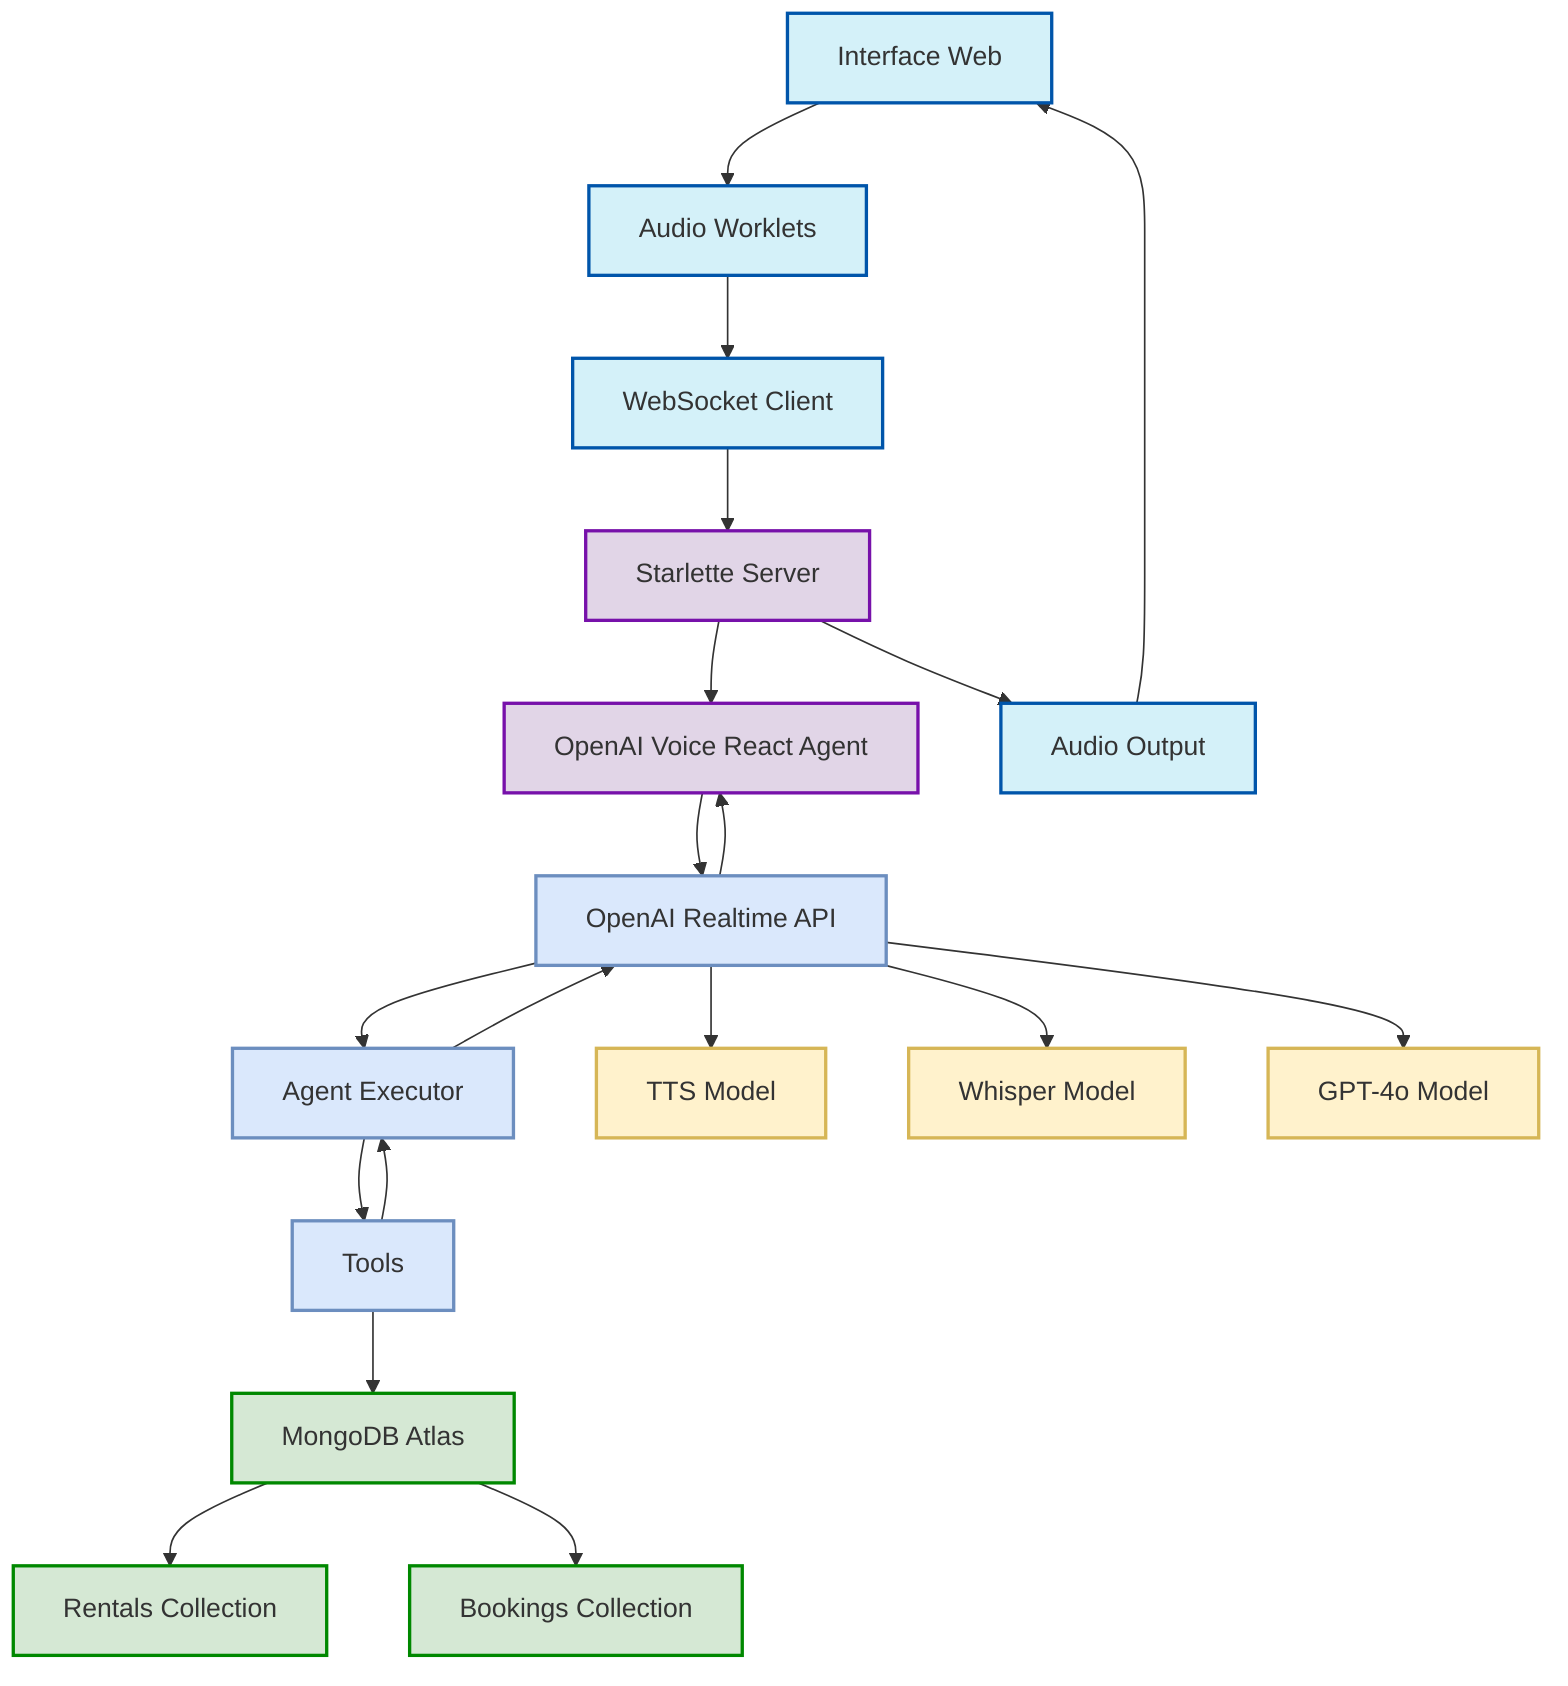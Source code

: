 graph TD
    A[Interface Web] --> B[Audio Worklets]
    B --> C[WebSocket Client]
    C --> D[Starlette Server]
    D --> E[OpenAI Voice React Agent]
    E --> F[OpenAI Realtime API]
    F --> G[Agent Executor]
    G --> H[Tools]
    H --> I[MongoDB Atlas]
    I --> K[Rentals Collection]
    I --> L[Bookings Collection]
    H --> G
    G --> F
    F --> E
    D --> J[Audio Output]
    J --> A
    F --> M[TTS Model]
    F --> N[Whisper Model]
    F --> O[GPT-4o Model]
    
    style A fill:#d4f1f9,stroke:#05a,stroke-width:2px
    style B fill:#d4f1f9,stroke:#05a,stroke-width:2px
    style C fill:#d4f1f9,stroke:#05a,stroke-width:2px
    style J fill:#d4f1f9,stroke:#05a,stroke-width:2px
    style D fill:#e1d5e7,stroke:#71a,stroke-width:2px
    style E fill:#e1d5e7,stroke:#71a,stroke-width:2px
    style F fill:#dae8fc,stroke:#6c8ebf,stroke-width:2px
    style G fill:#dae8fc,stroke:#6c8ebf,stroke-width:2px
    style H fill:#dae8fc,stroke:#6c8ebf,stroke-width:2px
    style I fill:#d5e8d4,stroke:#080,stroke-width:2px
    style K fill:#d5e8d4,stroke:#080,stroke-width:2px
    style L fill:#d5e8d4,stroke:#080,stroke-width:2px
    style M fill:#fff2cc,stroke:#d6b656,stroke-width:2px
    style N fill:#fff2cc,stroke:#d6b656,stroke-width:2px
    style O fill:#fff2cc,stroke:#d6b656,stroke-width:2px